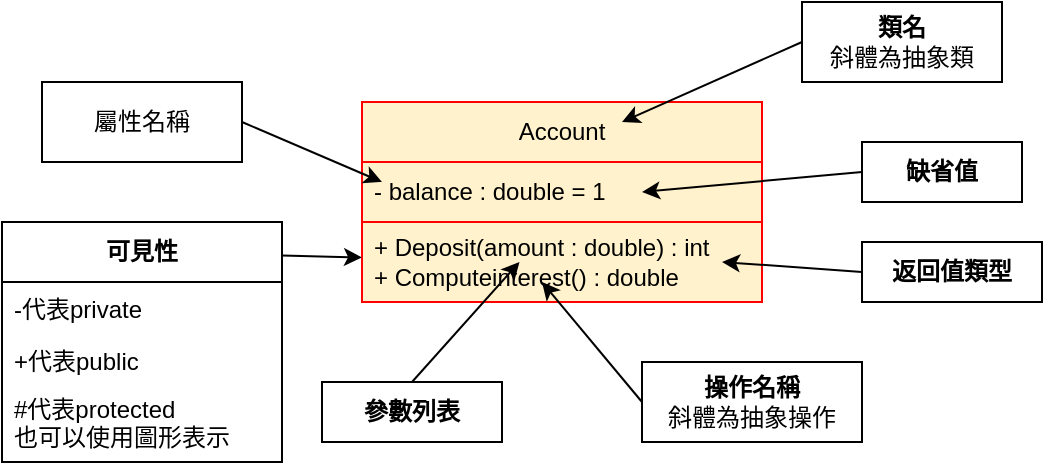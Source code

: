 <mxfile version="22.0.8" type="google">
  <diagram name="第 1 页" id="-soY0h8Pa1Xo71wdRwlP">
    <mxGraphModel dx="1050" dy="557" grid="1" gridSize="10" guides="1" tooltips="1" connect="1" arrows="1" fold="1" page="1" pageScale="1" pageWidth="827" pageHeight="1169" math="0" shadow="0">
      <root>
        <mxCell id="0" />
        <mxCell id="1" parent="0" />
        <mxCell id="Iyo8DF24NAkKlG-2CSCv-1" value="Account" style="swimlane;fontStyle=0;childLayout=stackLayout;horizontal=1;startSize=30;horizontalStack=0;resizeParent=1;resizeParentMax=0;resizeLast=0;collapsible=1;marginBottom=0;whiteSpace=wrap;html=1;fillColor=#FFF2CC;strokeColor=#FF0000;" vertex="1" parent="1">
          <mxGeometry x="460" y="70" width="200" height="100" as="geometry" />
        </mxCell>
        <mxCell id="Iyo8DF24NAkKlG-2CSCv-2" value="- balance : double = 1" style="text;strokeColor=#FF0000;fillColor=#FFF2CC;align=left;verticalAlign=middle;spacingLeft=4;spacingRight=4;overflow=hidden;points=[[0,0.5],[1,0.5]];portConstraint=eastwest;rotatable=0;whiteSpace=wrap;html=1;" vertex="1" parent="Iyo8DF24NAkKlG-2CSCv-1">
          <mxGeometry y="30" width="200" height="30" as="geometry" />
        </mxCell>
        <mxCell id="Iyo8DF24NAkKlG-2CSCv-3" value="+ Deposit(amount : double) : int&lt;br&gt;+ Computeinterest() : double" style="text;strokeColor=#FF0000;fillColor=#FFF2CC;align=left;verticalAlign=middle;spacingLeft=4;spacingRight=4;overflow=hidden;points=[[0,0.5],[1,0.5]];portConstraint=eastwest;rotatable=0;whiteSpace=wrap;html=1;" vertex="1" parent="Iyo8DF24NAkKlG-2CSCv-1">
          <mxGeometry y="60" width="200" height="40" as="geometry" />
        </mxCell>
        <mxCell id="Iyo8DF24NAkKlG-2CSCv-4" value="" style="endArrow=classic;html=1;rounded=0;exitX=0.5;exitY=0;exitDx=0;exitDy=0;" edge="1" parent="Iyo8DF24NAkKlG-2CSCv-1" source="Iyo8DF24NAkKlG-2CSCv-12">
          <mxGeometry width="50" height="50" relative="1" as="geometry">
            <mxPoint x="30" y="140" as="sourcePoint" />
            <mxPoint x="78.75" y="80" as="targetPoint" />
          </mxGeometry>
        </mxCell>
        <mxCell id="Iyo8DF24NAkKlG-2CSCv-5" value="屬性名稱" style="rounded=0;whiteSpace=wrap;html=1;" vertex="1" parent="1">
          <mxGeometry x="300" y="60" width="100" height="40" as="geometry" />
        </mxCell>
        <mxCell id="Iyo8DF24NAkKlG-2CSCv-6" value="" style="endArrow=classic;html=1;rounded=0;exitX=1;exitY=0.5;exitDx=0;exitDy=0;" edge="1" parent="1" source="Iyo8DF24NAkKlG-2CSCv-5">
          <mxGeometry width="50" height="50" relative="1" as="geometry">
            <mxPoint x="520" y="320" as="sourcePoint" />
            <mxPoint x="470" y="110" as="targetPoint" />
            <Array as="points" />
          </mxGeometry>
        </mxCell>
        <mxCell id="Iyo8DF24NAkKlG-2CSCv-7" value="&lt;b&gt;可見性&lt;/b&gt;" style="swimlane;fontStyle=0;childLayout=stackLayout;horizontal=1;startSize=30;fillColor=none;horizontalStack=0;resizeParent=1;resizeParentMax=0;resizeLast=0;collapsible=1;marginBottom=0;whiteSpace=wrap;html=1;" vertex="1" parent="1">
          <mxGeometry x="280" y="130" width="140" height="120" as="geometry" />
        </mxCell>
        <mxCell id="Iyo8DF24NAkKlG-2CSCv-8" value="-代表private" style="text;strokeColor=none;fillColor=none;align=left;verticalAlign=top;spacingLeft=4;spacingRight=4;overflow=hidden;rotatable=0;points=[[0,0.5],[1,0.5]];portConstraint=eastwest;whiteSpace=wrap;html=1;" vertex="1" parent="Iyo8DF24NAkKlG-2CSCv-7">
          <mxGeometry y="30" width="140" height="26" as="geometry" />
        </mxCell>
        <mxCell id="Iyo8DF24NAkKlG-2CSCv-9" value="+代表public" style="text;strokeColor=none;fillColor=none;align=left;verticalAlign=top;spacingLeft=4;spacingRight=4;overflow=hidden;rotatable=0;points=[[0,0.5],[1,0.5]];portConstraint=eastwest;whiteSpace=wrap;html=1;" vertex="1" parent="Iyo8DF24NAkKlG-2CSCv-7">
          <mxGeometry y="56" width="140" height="24" as="geometry" />
        </mxCell>
        <mxCell id="Iyo8DF24NAkKlG-2CSCv-10" value="#代表protected&lt;br&gt;也可以使用圖形表示" style="text;strokeColor=none;fillColor=none;align=left;verticalAlign=top;spacingLeft=4;spacingRight=4;overflow=hidden;rotatable=0;points=[[0,0.5],[1,0.5]];portConstraint=eastwest;whiteSpace=wrap;html=1;" vertex="1" parent="Iyo8DF24NAkKlG-2CSCv-7">
          <mxGeometry y="80" width="140" height="40" as="geometry" />
        </mxCell>
        <mxCell id="Iyo8DF24NAkKlG-2CSCv-11" value="" style="endArrow=classic;html=1;rounded=0;exitX=0.999;exitY=0.14;exitDx=0;exitDy=0;exitPerimeter=0;" edge="1" parent="1" source="Iyo8DF24NAkKlG-2CSCv-7" target="Iyo8DF24NAkKlG-2CSCv-3">
          <mxGeometry width="50" height="50" relative="1" as="geometry">
            <mxPoint x="520" y="320" as="sourcePoint" />
            <mxPoint x="570" y="270" as="targetPoint" />
          </mxGeometry>
        </mxCell>
        <mxCell id="Iyo8DF24NAkKlG-2CSCv-12" value="&lt;b&gt;參數列表&lt;/b&gt;" style="rounded=0;whiteSpace=wrap;html=1;" vertex="1" parent="1">
          <mxGeometry x="440" y="210" width="90" height="30" as="geometry" />
        </mxCell>
        <mxCell id="Iyo8DF24NAkKlG-2CSCv-13" value="&lt;b&gt;操作名稱&lt;br&gt;&lt;/b&gt;斜體為抽象操作" style="rounded=0;whiteSpace=wrap;html=1;" vertex="1" parent="1">
          <mxGeometry x="600" y="200" width="110" height="40" as="geometry" />
        </mxCell>
        <mxCell id="Iyo8DF24NAkKlG-2CSCv-14" value="" style="endArrow=classic;html=1;rounded=0;entryX=0.45;entryY=0.75;entryDx=0;entryDy=0;entryPerimeter=0;exitX=0;exitY=0.5;exitDx=0;exitDy=0;" edge="1" parent="1" source="Iyo8DF24NAkKlG-2CSCv-13" target="Iyo8DF24NAkKlG-2CSCv-3">
          <mxGeometry width="50" height="50" relative="1" as="geometry">
            <mxPoint x="520" y="320" as="sourcePoint" />
            <mxPoint x="570" y="270" as="targetPoint" />
          </mxGeometry>
        </mxCell>
        <mxCell id="Iyo8DF24NAkKlG-2CSCv-15" value="&lt;b&gt;返回值類型&lt;/b&gt;" style="rounded=0;whiteSpace=wrap;html=1;" vertex="1" parent="1">
          <mxGeometry x="710" y="140" width="90" height="30" as="geometry" />
        </mxCell>
        <mxCell id="Iyo8DF24NAkKlG-2CSCv-16" value="&lt;b&gt;缺省值&lt;/b&gt;" style="rounded=0;whiteSpace=wrap;html=1;" vertex="1" parent="1">
          <mxGeometry x="710" y="90" width="80" height="30" as="geometry" />
        </mxCell>
        <mxCell id="Iyo8DF24NAkKlG-2CSCv-17" value="&lt;b&gt;類名&lt;/b&gt;&lt;br&gt;斜體為抽象類" style="rounded=0;whiteSpace=wrap;html=1;" vertex="1" parent="1">
          <mxGeometry x="680" y="20" width="100" height="40" as="geometry" />
        </mxCell>
        <mxCell id="Iyo8DF24NAkKlG-2CSCv-18" value="" style="endArrow=classic;html=1;rounded=0;entryX=0.9;entryY=0.5;entryDx=0;entryDy=0;entryPerimeter=0;exitX=0;exitY=0.5;exitDx=0;exitDy=0;" edge="1" parent="1" source="Iyo8DF24NAkKlG-2CSCv-15" target="Iyo8DF24NAkKlG-2CSCv-3">
          <mxGeometry width="50" height="50" relative="1" as="geometry">
            <mxPoint x="730" y="250" as="sourcePoint" />
            <mxPoint x="780" y="200" as="targetPoint" />
          </mxGeometry>
        </mxCell>
        <mxCell id="Iyo8DF24NAkKlG-2CSCv-19" value="" style="endArrow=classic;html=1;rounded=0;exitX=0;exitY=0.5;exitDx=0;exitDy=0;" edge="1" parent="1" source="Iyo8DF24NAkKlG-2CSCv-16">
          <mxGeometry width="50" height="50" relative="1" as="geometry">
            <mxPoint x="705" y="280" as="sourcePoint" />
            <mxPoint x="600" y="115" as="targetPoint" />
          </mxGeometry>
        </mxCell>
        <mxCell id="Iyo8DF24NAkKlG-2CSCv-20" value="" style="endArrow=classic;html=1;rounded=0;exitX=0;exitY=0.5;exitDx=0;exitDy=0;entryX=0.65;entryY=0.1;entryDx=0;entryDy=0;entryPerimeter=0;" edge="1" parent="1" source="Iyo8DF24NAkKlG-2CSCv-17" target="Iyo8DF24NAkKlG-2CSCv-1">
          <mxGeometry width="50" height="50" relative="1" as="geometry">
            <mxPoint x="660" y="320" as="sourcePoint" />
            <mxPoint x="610" y="80" as="targetPoint" />
          </mxGeometry>
        </mxCell>
      </root>
    </mxGraphModel>
  </diagram>
</mxfile>
